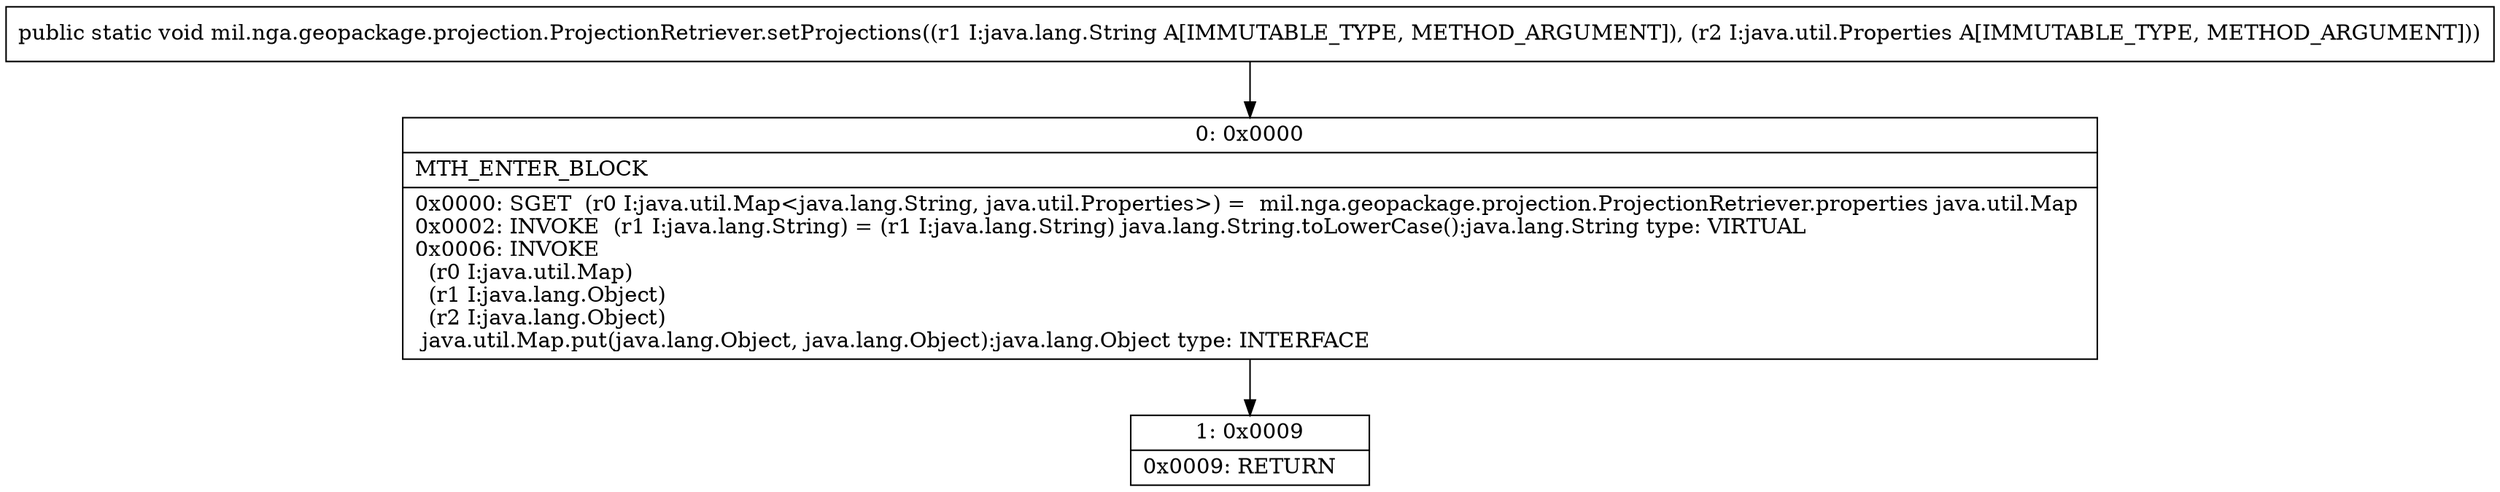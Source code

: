 digraph "CFG formil.nga.geopackage.projection.ProjectionRetriever.setProjections(Ljava\/lang\/String;Ljava\/util\/Properties;)V" {
Node_0 [shape=record,label="{0\:\ 0x0000|MTH_ENTER_BLOCK\l|0x0000: SGET  (r0 I:java.util.Map\<java.lang.String, java.util.Properties\>) =  mil.nga.geopackage.projection.ProjectionRetriever.properties java.util.Map \l0x0002: INVOKE  (r1 I:java.lang.String) = (r1 I:java.lang.String) java.lang.String.toLowerCase():java.lang.String type: VIRTUAL \l0x0006: INVOKE  \l  (r0 I:java.util.Map)\l  (r1 I:java.lang.Object)\l  (r2 I:java.lang.Object)\l java.util.Map.put(java.lang.Object, java.lang.Object):java.lang.Object type: INTERFACE \l}"];
Node_1 [shape=record,label="{1\:\ 0x0009|0x0009: RETURN   \l}"];
MethodNode[shape=record,label="{public static void mil.nga.geopackage.projection.ProjectionRetriever.setProjections((r1 I:java.lang.String A[IMMUTABLE_TYPE, METHOD_ARGUMENT]), (r2 I:java.util.Properties A[IMMUTABLE_TYPE, METHOD_ARGUMENT])) }"];
MethodNode -> Node_0;
Node_0 -> Node_1;
}

